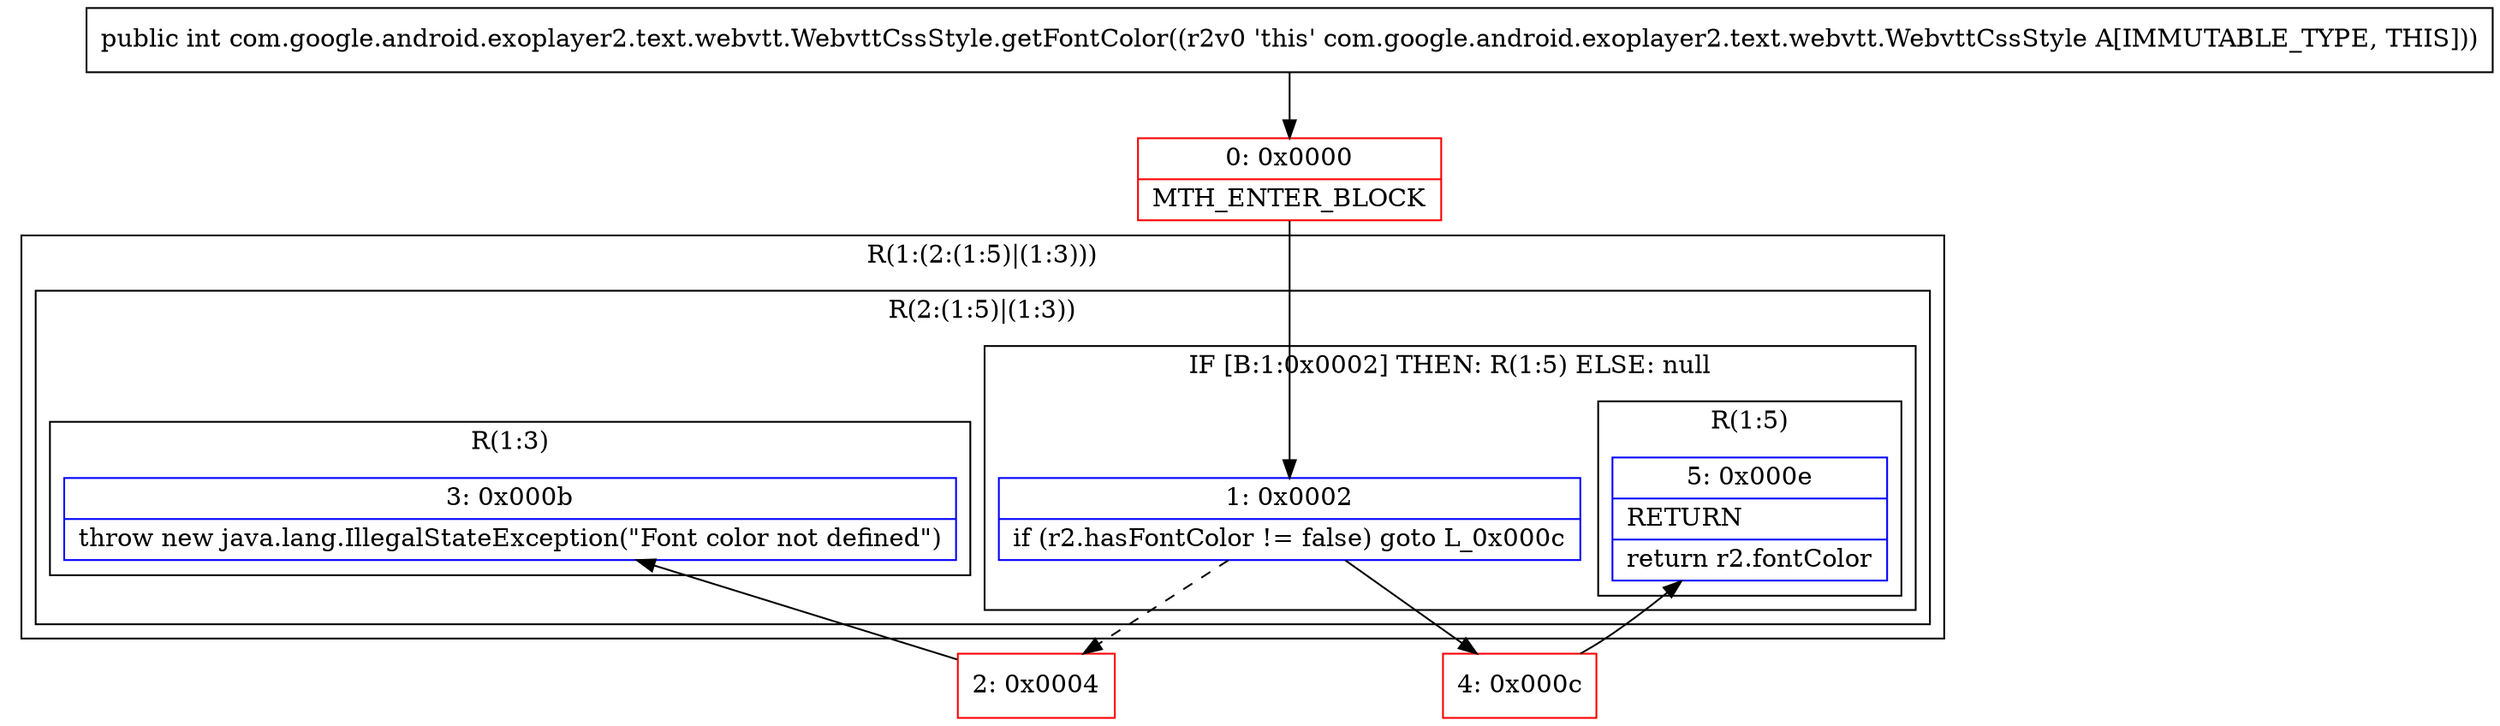 digraph "CFG forcom.google.android.exoplayer2.text.webvtt.WebvttCssStyle.getFontColor()I" {
subgraph cluster_Region_10144943 {
label = "R(1:(2:(1:5)|(1:3)))";
node [shape=record,color=blue];
subgraph cluster_Region_2138158840 {
label = "R(2:(1:5)|(1:3))";
node [shape=record,color=blue];
subgraph cluster_IfRegion_81389300 {
label = "IF [B:1:0x0002] THEN: R(1:5) ELSE: null";
node [shape=record,color=blue];
Node_1 [shape=record,label="{1\:\ 0x0002|if (r2.hasFontColor != false) goto L_0x000c\l}"];
subgraph cluster_Region_1999218060 {
label = "R(1:5)";
node [shape=record,color=blue];
Node_5 [shape=record,label="{5\:\ 0x000e|RETURN\l|return r2.fontColor\l}"];
}
}
subgraph cluster_Region_562098290 {
label = "R(1:3)";
node [shape=record,color=blue];
Node_3 [shape=record,label="{3\:\ 0x000b|throw new java.lang.IllegalStateException(\"Font color not defined\")\l}"];
}
}
}
Node_0 [shape=record,color=red,label="{0\:\ 0x0000|MTH_ENTER_BLOCK\l}"];
Node_2 [shape=record,color=red,label="{2\:\ 0x0004}"];
Node_4 [shape=record,color=red,label="{4\:\ 0x000c}"];
MethodNode[shape=record,label="{public int com.google.android.exoplayer2.text.webvtt.WebvttCssStyle.getFontColor((r2v0 'this' com.google.android.exoplayer2.text.webvtt.WebvttCssStyle A[IMMUTABLE_TYPE, THIS])) }"];
MethodNode -> Node_0;
Node_1 -> Node_2[style=dashed];
Node_1 -> Node_4;
Node_0 -> Node_1;
Node_2 -> Node_3;
Node_4 -> Node_5;
}

